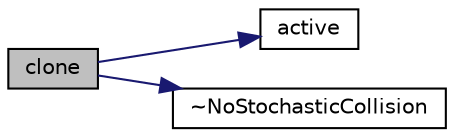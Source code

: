 digraph "clone"
{
  bgcolor="transparent";
  edge [fontname="Helvetica",fontsize="10",labelfontname="Helvetica",labelfontsize="10"];
  node [fontname="Helvetica",fontsize="10",shape=record];
  rankdir="LR";
  Node1 [label="clone",height=0.2,width=0.4,color="black", fillcolor="grey75", style="filled", fontcolor="black"];
  Node1 -> Node2 [color="midnightblue",fontsize="10",style="solid",fontname="Helvetica"];
  Node2 [label="active",height=0.2,width=0.4,color="black",URL="$a01654.html#a6fd1dc792a0b98e6530a7383d4ef3074",tooltip="Flag to indicate whether model activates collision model. "];
  Node1 -> Node3 [color="midnightblue",fontsize="10",style="solid",fontname="Helvetica"];
  Node3 [label="~NoStochasticCollision",height=0.2,width=0.4,color="black",URL="$a01654.html#a3ffe2c0389ca56301da973e3aa133f1d",tooltip="Destructor. "];
}

